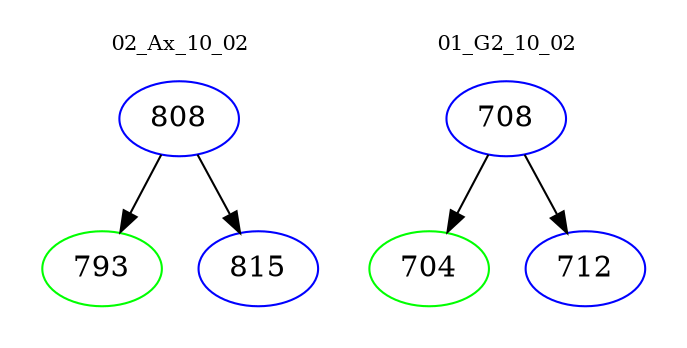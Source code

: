 digraph{
subgraph cluster_0 {
color = white
label = "02_Ax_10_02";
fontsize=10;
T0_808 [label="808", color="blue"]
T0_808 -> T0_793 [color="black"]
T0_793 [label="793", color="green"]
T0_808 -> T0_815 [color="black"]
T0_815 [label="815", color="blue"]
}
subgraph cluster_1 {
color = white
label = "01_G2_10_02";
fontsize=10;
T1_708 [label="708", color="blue"]
T1_708 -> T1_704 [color="black"]
T1_704 [label="704", color="green"]
T1_708 -> T1_712 [color="black"]
T1_712 [label="712", color="blue"]
}
}
